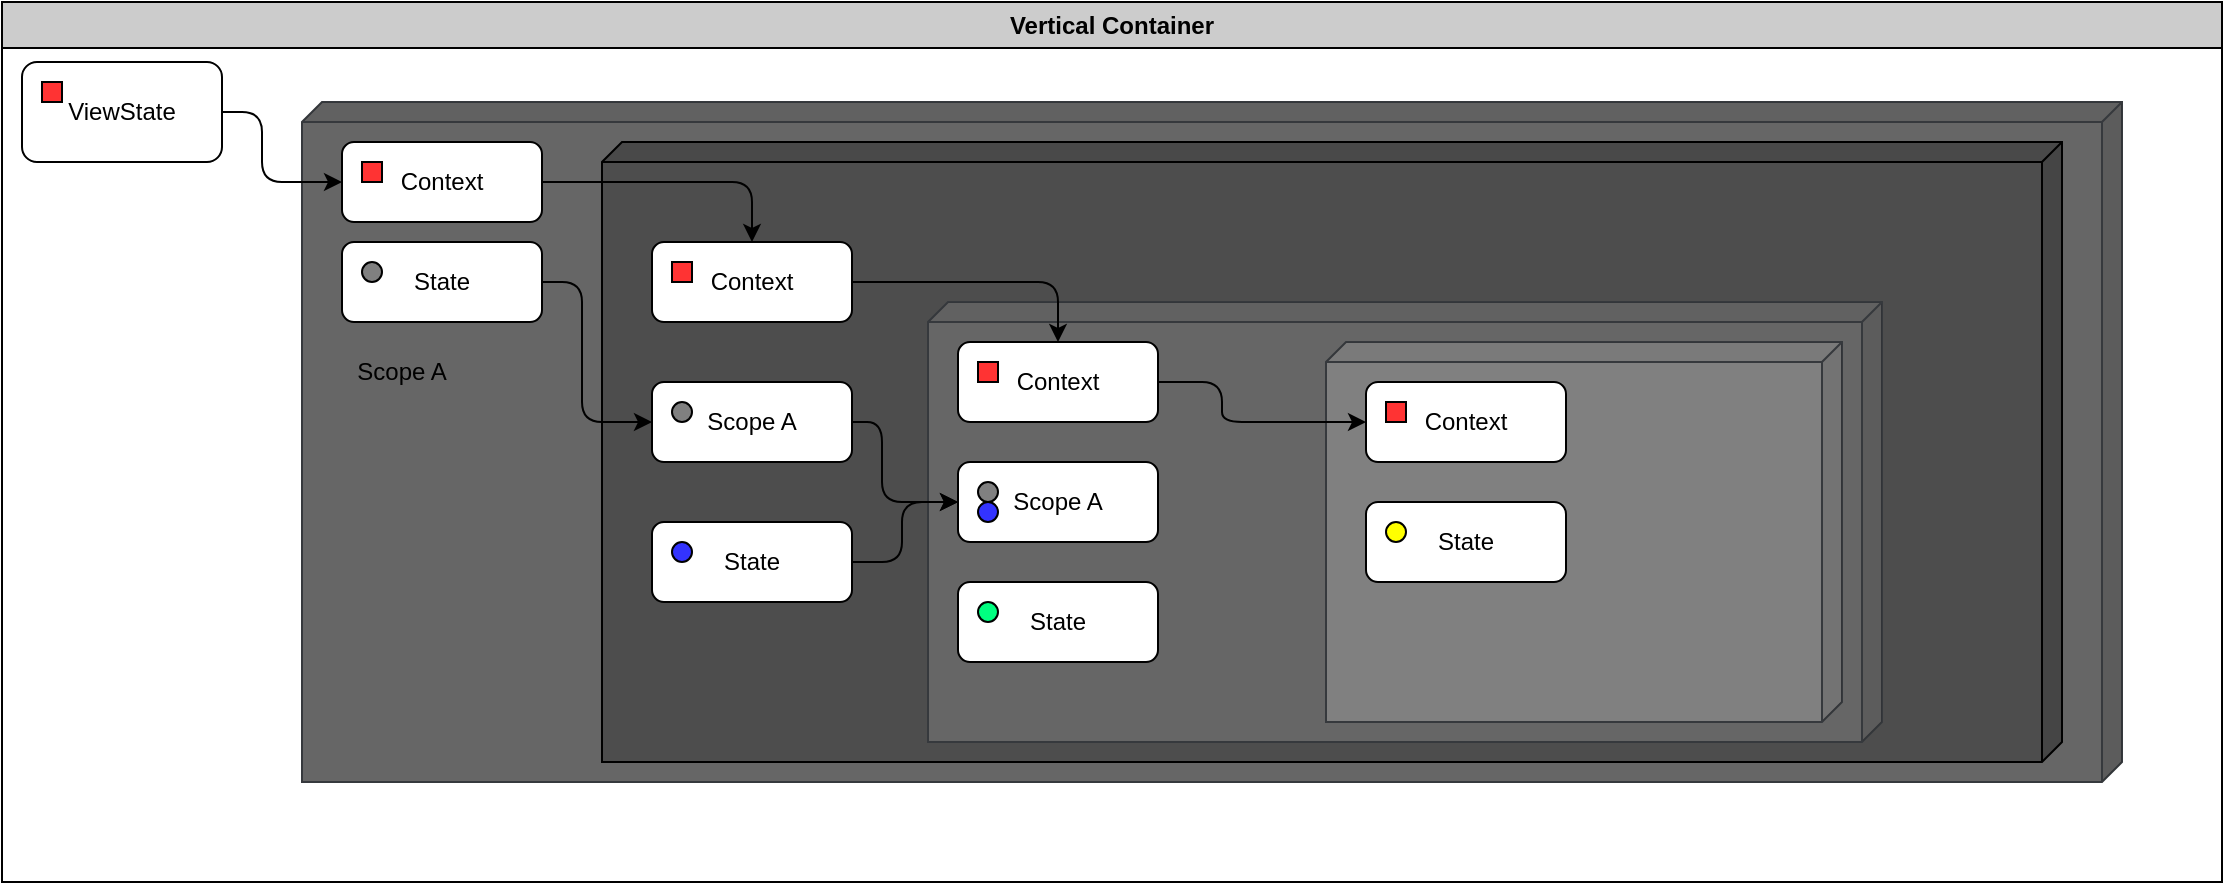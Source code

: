 <mxfile>
    <diagram id="qvcuG785nszGomWZRdJF" name="Page-1">
        <mxGraphModel dx="985" dy="552" grid="1" gridSize="10" guides="1" tooltips="1" connect="1" arrows="1" fold="1" page="1" pageScale="1" pageWidth="827" pageHeight="1169" math="0" shadow="0">
            <root>
                <mxCell id="0"/>
                <mxCell id="1" parent="0"/>
                <mxCell id="5" value="Vertical Container" style="swimlane;whiteSpace=wrap;html=1;fillColor=#CCCCCC;" vertex="1" parent="1">
                    <mxGeometry x="30" y="20" width="1110" height="440" as="geometry">
                        <mxRectangle x="20" y="20" width="140" height="30" as="alternateBounds"/>
                    </mxGeometry>
                </mxCell>
                <mxCell id="11" value="" style="shape=cube;whiteSpace=wrap;html=1;boundedLbl=1;backgroundOutline=1;darkOpacity=0.05;darkOpacity2=0.1;size=10;flipH=1;fillColor=#666666;strokeColor=#36393d;" vertex="1" parent="5">
                    <mxGeometry x="150" y="50" width="910" height="340" as="geometry"/>
                </mxCell>
                <mxCell id="22" value="" style="shape=cube;whiteSpace=wrap;html=1;boundedLbl=1;backgroundOutline=1;darkOpacity=0.05;darkOpacity2=0.1;size=10;flipH=1;fillColor=#4D4D4D;" vertex="1" parent="5">
                    <mxGeometry x="300" y="70" width="730" height="310" as="geometry"/>
                </mxCell>
                <mxCell id="17" style="edgeStyle=none;html=1;entryX=0;entryY=0.5;entryDx=0;entryDy=0;exitX=1;exitY=0.5;exitDx=0;exitDy=0;" edge="1" parent="5" source="7" target="12">
                    <mxGeometry relative="1" as="geometry">
                        <Array as="points">
                            <mxPoint x="130" y="55"/>
                            <mxPoint x="130" y="90"/>
                        </Array>
                    </mxGeometry>
                </mxCell>
                <mxCell id="7" value="" style="rounded=1;whiteSpace=wrap;html=1;" vertex="1" parent="5">
                    <mxGeometry x="10" y="30" width="100" height="50" as="geometry"/>
                </mxCell>
                <mxCell id="8" value="ViewState" style="text;html=1;strokeColor=none;fillColor=none;align=center;verticalAlign=middle;whiteSpace=wrap;rounded=0;" vertex="1" parent="5">
                    <mxGeometry x="30" y="40" width="60" height="30" as="geometry"/>
                </mxCell>
                <mxCell id="47" style="edgeStyle=none;html=1;exitX=1;exitY=0.5;exitDx=0;exitDy=0;entryX=0.5;entryY=0;entryDx=0;entryDy=0;" edge="1" parent="5" source="12" target="44">
                    <mxGeometry relative="1" as="geometry">
                        <Array as="points">
                            <mxPoint x="375" y="90"/>
                        </Array>
                    </mxGeometry>
                </mxCell>
                <mxCell id="12" value="" style="rounded=1;whiteSpace=wrap;html=1;shadow=0;" vertex="1" parent="5">
                    <mxGeometry x="170" y="70" width="100" height="40" as="geometry"/>
                </mxCell>
                <mxCell id="13" value="Context" style="text;html=1;strokeColor=none;fillColor=none;align=center;verticalAlign=middle;whiteSpace=wrap;rounded=0;" vertex="1" parent="5">
                    <mxGeometry x="190" y="80" width="60" height="20" as="geometry"/>
                </mxCell>
                <mxCell id="25" style="edgeStyle=none;html=1;exitX=1;exitY=0.5;exitDx=0;exitDy=0;entryX=0;entryY=0.5;entryDx=0;entryDy=0;" edge="1" parent="5" source="20" target="23">
                    <mxGeometry relative="1" as="geometry">
                        <Array as="points">
                            <mxPoint x="290" y="140"/>
                            <mxPoint x="290" y="210"/>
                        </Array>
                    </mxGeometry>
                </mxCell>
                <mxCell id="20" value="" style="rounded=1;whiteSpace=wrap;html=1;" vertex="1" parent="5">
                    <mxGeometry x="170" y="120" width="100" height="40" as="geometry"/>
                </mxCell>
                <mxCell id="21" value="State" style="text;html=1;strokeColor=none;fillColor=none;align=center;verticalAlign=middle;whiteSpace=wrap;rounded=0;" vertex="1" parent="5">
                    <mxGeometry x="190" y="130" width="60" height="20" as="geometry"/>
                </mxCell>
                <mxCell id="26" value="" style="shape=cube;whiteSpace=wrap;html=1;boundedLbl=1;backgroundOutline=1;darkOpacity=0.05;darkOpacity2=0.1;size=10;flipH=1;fillColor=#666666;strokeColor=#36393d;" vertex="1" parent="5">
                    <mxGeometry x="463" y="150" width="477" height="220" as="geometry"/>
                </mxCell>
                <mxCell id="35" value="" style="shape=cube;whiteSpace=wrap;html=1;boundedLbl=1;backgroundOutline=1;darkOpacity=0.05;darkOpacity2=0.1;size=10;flipH=1;fillColor=#808080;strokeColor=#36393d;" vertex="1" parent="5">
                    <mxGeometry x="662" y="170" width="258" height="190" as="geometry"/>
                </mxCell>
                <mxCell id="34" style="edgeStyle=none;html=1;exitX=1;exitY=0.5;exitDx=0;exitDy=0;entryX=0;entryY=0.5;entryDx=0;entryDy=0;" edge="1" parent="5" source="23" target="27">
                    <mxGeometry relative="1" as="geometry">
                        <Array as="points">
                            <mxPoint x="440" y="210"/>
                            <mxPoint x="440" y="250"/>
                        </Array>
                    </mxGeometry>
                </mxCell>
                <mxCell id="31" style="edgeStyle=none;html=1;entryX=0;entryY=0.5;entryDx=0;entryDy=0;exitX=1;exitY=0.5;exitDx=0;exitDy=0;" edge="1" parent="5" source="29" target="27">
                    <mxGeometry relative="1" as="geometry">
                        <mxPoint x="420" y="280" as="sourcePoint"/>
                        <Array as="points">
                            <mxPoint x="450" y="280"/>
                            <mxPoint x="450" y="250"/>
                        </Array>
                    </mxGeometry>
                </mxCell>
                <mxCell id="39" style="edgeStyle=none;html=1;exitX=1;exitY=0.5;exitDx=0;exitDy=0;entryX=0;entryY=0.5;entryDx=0;entryDy=0;" edge="1" parent="5" source="32" target="36">
                    <mxGeometry relative="1" as="geometry">
                        <Array as="points">
                            <mxPoint x="610" y="190"/>
                            <mxPoint x="610" y="210"/>
                        </Array>
                    </mxGeometry>
                </mxCell>
                <mxCell id="40" value="" style="group" vertex="1" connectable="0" parent="5">
                    <mxGeometry x="325" y="190" width="100" height="40" as="geometry"/>
                </mxCell>
                <mxCell id="23" value="" style="rounded=1;whiteSpace=wrap;html=1;shadow=0;" vertex="1" parent="40">
                    <mxGeometry width="100" height="40" as="geometry"/>
                </mxCell>
                <mxCell id="24" value="Scope A" style="text;html=1;strokeColor=none;fillColor=none;align=center;verticalAlign=middle;whiteSpace=wrap;rounded=0;" vertex="1" parent="40">
                    <mxGeometry x="20" y="10" width="60" height="20" as="geometry"/>
                </mxCell>
                <mxCell id="67" value="" style="ellipse;whiteSpace=wrap;html=1;aspect=fixed;shadow=0;fillColor=#808080;" vertex="1" parent="40">
                    <mxGeometry x="10" y="10" width="10" height="10" as="geometry"/>
                </mxCell>
                <mxCell id="41" value="" style="group" vertex="1" connectable="0" parent="5">
                    <mxGeometry x="325" y="260" width="100" height="40" as="geometry"/>
                </mxCell>
                <mxCell id="29" value="" style="rounded=1;whiteSpace=wrap;html=1;" vertex="1" parent="41">
                    <mxGeometry width="100" height="40" as="geometry"/>
                </mxCell>
                <mxCell id="30" value="State" style="text;html=1;strokeColor=none;fillColor=none;align=center;verticalAlign=middle;whiteSpace=wrap;rounded=0;" vertex="1" parent="41">
                    <mxGeometry x="20" y="10" width="60" height="20" as="geometry"/>
                </mxCell>
                <mxCell id="68" value="" style="ellipse;whiteSpace=wrap;html=1;aspect=fixed;shadow=0;fillColor=#3333FF;" vertex="1" parent="41">
                    <mxGeometry x="10" y="10" width="10" height="10" as="geometry"/>
                </mxCell>
                <mxCell id="42" value="" style="group" vertex="1" connectable="0" parent="5">
                    <mxGeometry x="478" y="170" width="100" height="40" as="geometry"/>
                </mxCell>
                <mxCell id="32" value="" style="rounded=1;whiteSpace=wrap;html=1;shadow=0;" vertex="1" parent="42">
                    <mxGeometry width="100" height="40" as="geometry"/>
                </mxCell>
                <mxCell id="33" value="Context" style="text;html=1;strokeColor=none;fillColor=none;align=center;verticalAlign=middle;whiteSpace=wrap;rounded=0;" vertex="1" parent="42">
                    <mxGeometry x="20" y="10" width="60" height="20" as="geometry"/>
                </mxCell>
                <mxCell id="91" value="" style="whiteSpace=wrap;html=1;aspect=fixed;shadow=0;fillColor=#FF3333;" vertex="1" parent="42">
                    <mxGeometry x="10" y="10" width="10" height="10" as="geometry"/>
                </mxCell>
                <mxCell id="43" value="" style="group" vertex="1" connectable="0" parent="5">
                    <mxGeometry x="325" y="120" width="100" height="40" as="geometry"/>
                </mxCell>
                <mxCell id="44" value="" style="rounded=1;whiteSpace=wrap;html=1;shadow=0;" vertex="1" parent="43">
                    <mxGeometry width="100" height="40" as="geometry"/>
                </mxCell>
                <mxCell id="45" value="Context" style="text;html=1;strokeColor=none;fillColor=none;align=center;verticalAlign=middle;whiteSpace=wrap;rounded=0;" vertex="1" parent="43">
                    <mxGeometry x="20" y="10" width="60" height="20" as="geometry"/>
                </mxCell>
                <mxCell id="90" value="" style="whiteSpace=wrap;html=1;aspect=fixed;shadow=0;fillColor=#FF3333;" vertex="1" parent="43">
                    <mxGeometry x="10" y="10" width="10" height="10" as="geometry"/>
                </mxCell>
                <mxCell id="50" value="" style="group" vertex="1" connectable="0" parent="5">
                    <mxGeometry x="682" y="190" width="100" height="40" as="geometry"/>
                </mxCell>
                <mxCell id="36" value="" style="rounded=1;whiteSpace=wrap;html=1;shadow=0;" vertex="1" parent="50">
                    <mxGeometry width="100" height="40" as="geometry"/>
                </mxCell>
                <mxCell id="37" value="Context" style="text;html=1;strokeColor=none;fillColor=none;align=center;verticalAlign=middle;whiteSpace=wrap;rounded=0;" vertex="1" parent="50">
                    <mxGeometry x="20" y="10" width="60" height="20" as="geometry"/>
                </mxCell>
                <mxCell id="92" value="" style="whiteSpace=wrap;html=1;aspect=fixed;shadow=0;fillColor=#FF3333;" vertex="1" parent="50">
                    <mxGeometry x="10" y="10" width="10" height="10" as="geometry"/>
                </mxCell>
                <mxCell id="51" value="" style="group" vertex="1" connectable="0" parent="5">
                    <mxGeometry x="478" y="230" width="100" height="40" as="geometry"/>
                </mxCell>
                <mxCell id="27" value="" style="rounded=1;whiteSpace=wrap;html=1;shadow=0;" vertex="1" parent="51">
                    <mxGeometry width="100" height="40" as="geometry"/>
                </mxCell>
                <mxCell id="28" value="Scope A" style="text;html=1;strokeColor=none;fillColor=none;align=center;verticalAlign=middle;whiteSpace=wrap;rounded=0;" vertex="1" parent="51">
                    <mxGeometry x="20" y="10" width="60" height="20" as="geometry"/>
                </mxCell>
                <mxCell id="73" value="" style="ellipse;whiteSpace=wrap;html=1;aspect=fixed;shadow=0;fillColor=#808080;" vertex="1" parent="51">
                    <mxGeometry x="10" y="10" width="10" height="10" as="geometry"/>
                </mxCell>
                <mxCell id="74" value="" style="ellipse;whiteSpace=wrap;html=1;aspect=fixed;shadow=0;fillColor=#3333FF;" vertex="1" parent="51">
                    <mxGeometry x="10" y="20" width="10" height="10" as="geometry"/>
                </mxCell>
                <mxCell id="53" style="edgeStyle=none;html=1;exitX=1;exitY=0.5;exitDx=0;exitDy=0;entryX=0.5;entryY=0;entryDx=0;entryDy=0;" edge="1" parent="5" source="44" target="32">
                    <mxGeometry relative="1" as="geometry">
                        <Array as="points">
                            <mxPoint x="528" y="140"/>
                        </Array>
                    </mxGeometry>
                </mxCell>
                <mxCell id="54" value="" style="group" vertex="1" connectable="0" parent="5">
                    <mxGeometry x="478" y="290" width="100" height="40" as="geometry"/>
                </mxCell>
                <mxCell id="55" value="" style="rounded=1;whiteSpace=wrap;html=1;" vertex="1" parent="54">
                    <mxGeometry width="100" height="40" as="geometry"/>
                </mxCell>
                <mxCell id="56" value="State" style="text;html=1;strokeColor=none;fillColor=none;align=center;verticalAlign=middle;whiteSpace=wrap;rounded=0;" vertex="1" parent="54">
                    <mxGeometry x="20" y="10" width="60" height="20" as="geometry"/>
                </mxCell>
                <mxCell id="80" value="" style="ellipse;whiteSpace=wrap;html=1;aspect=fixed;shadow=0;fillColor=#00FF80;" vertex="1" parent="54">
                    <mxGeometry x="10" y="10" width="10" height="10" as="geometry"/>
                </mxCell>
                <mxCell id="60" value="" style="group" vertex="1" connectable="0" parent="5">
                    <mxGeometry x="682" y="250" width="100" height="40" as="geometry"/>
                </mxCell>
                <mxCell id="61" value="" style="rounded=1;whiteSpace=wrap;html=1;" vertex="1" parent="60">
                    <mxGeometry width="100" height="40" as="geometry"/>
                </mxCell>
                <mxCell id="62" value="State" style="text;html=1;strokeColor=none;fillColor=none;align=center;verticalAlign=middle;whiteSpace=wrap;rounded=0;" vertex="1" parent="60">
                    <mxGeometry x="20" y="10" width="60" height="20" as="geometry"/>
                </mxCell>
                <mxCell id="81" value="" style="ellipse;whiteSpace=wrap;html=1;aspect=fixed;shadow=0;fillColor=#FFFF00;" vertex="1" parent="60">
                    <mxGeometry x="10" y="10" width="10" height="10" as="geometry"/>
                </mxCell>
                <mxCell id="65" value="" style="ellipse;whiteSpace=wrap;html=1;aspect=fixed;shadow=0;fillColor=#808080;" vertex="1" parent="5">
                    <mxGeometry x="180" y="130" width="10" height="10" as="geometry"/>
                </mxCell>
                <mxCell id="88" value="" style="whiteSpace=wrap;html=1;aspect=fixed;shadow=0;fillColor=#FF3333;" vertex="1" parent="5">
                    <mxGeometry x="20" y="40" width="10" height="10" as="geometry"/>
                </mxCell>
                <mxCell id="89" value="" style="whiteSpace=wrap;html=1;aspect=fixed;shadow=0;fillColor=#FF3333;" vertex="1" parent="5">
                    <mxGeometry x="180" y="80" width="10" height="10" as="geometry"/>
                </mxCell>
                <mxCell id="94" value="Scope A" style="text;html=1;strokeColor=none;fillColor=none;align=center;verticalAlign=middle;whiteSpace=wrap;rounded=0;shadow=0;" vertex="1" parent="5">
                    <mxGeometry x="170" y="170" width="60" height="30" as="geometry"/>
                </mxCell>
            </root>
        </mxGraphModel>
    </diagram>
</mxfile>